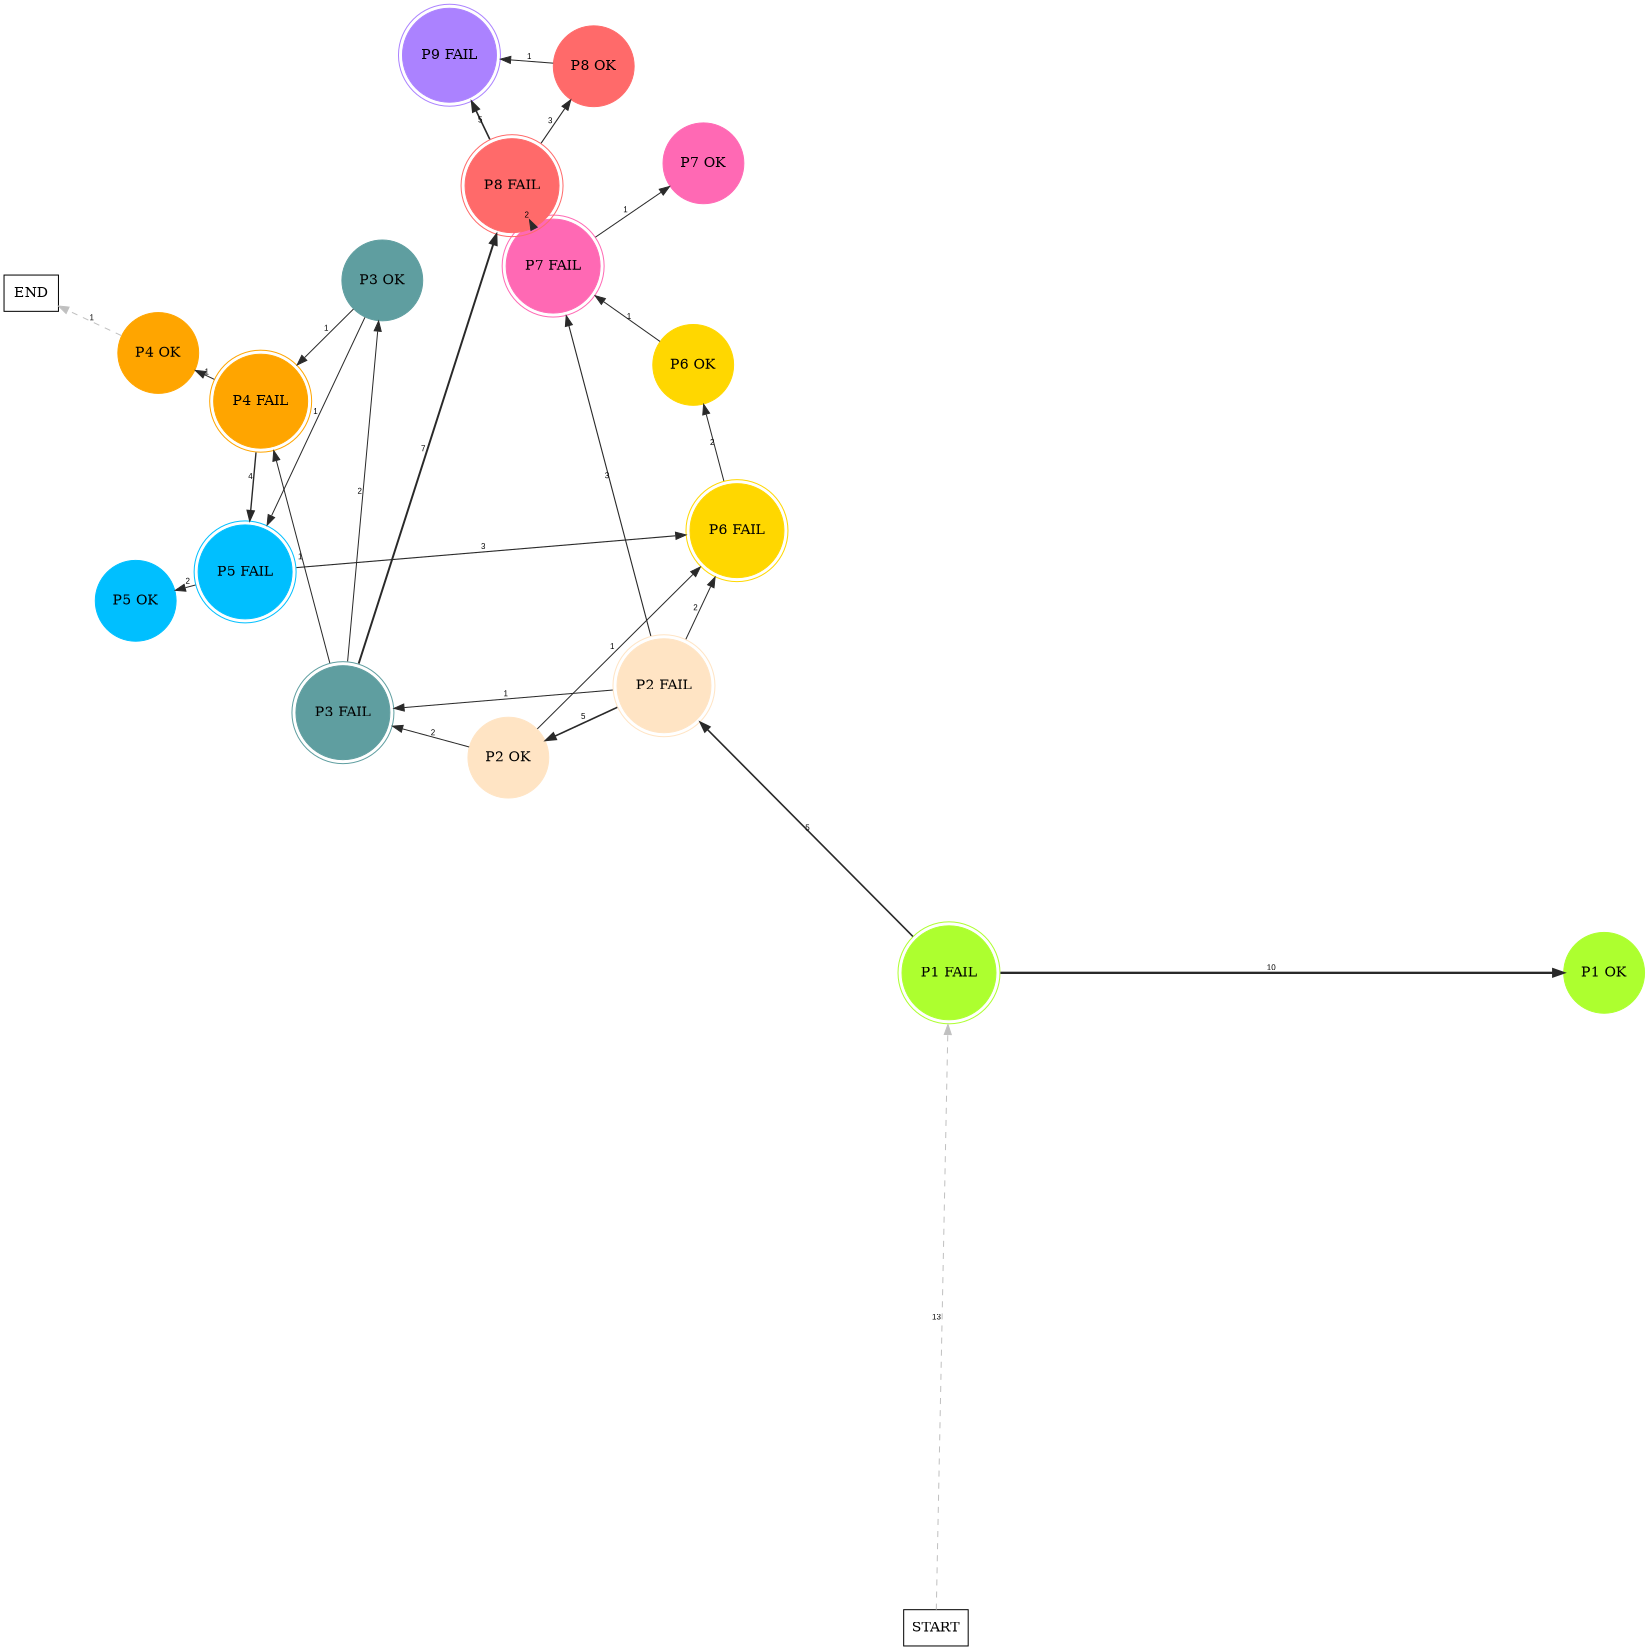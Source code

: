 digraph graphname {
	dpi = 150
	size="16,11!";
	margin = 0;
layout=circo;
"P1 FAIL" [shape=circle, color=greenyellow, peripheries=2, style=filled]"P1 OK" [shape=circle, color=greenyellow, style=filled]"P2 FAIL" [shape=circle, color=bisque, peripheries=2, style=filled]"P3 FAIL" [shape=circle, color=cadetblue, peripheries=2, style=filled]"P4 FAIL" [shape=circle, color=orange, peripheries=2, style=filled]"P5 FAIL" [shape=circle, color=deepskyblue, peripheries=2, style=filled]"P6 FAIL" [shape=circle, color=gold, peripheries=2, style=filled]"P6 OK" [shape=circle, color=gold, style=filled]"P2 OK" [shape=circle, color=bisque, style=filled]"P7 FAIL" [shape=circle, color=hotpink, peripheries=2, style=filled]"P3 OK" [shape=circle, color=cadetblue, style=filled]"P5 OK" [shape=circle, color=deepskyblue, style=filled]"P7 OK" [shape=circle, color=hotpink, style=filled]"P8 FAIL" [shape=circle, color=indianred1, peripheries=2, style=filled]"P9 FAIL" [shape=circle, color=mediumpurple1, peripheries=2, style=filled]"P8 OK" [shape=circle, color=indianred1, style=filled]"P4 OK" [shape=circle, color=orange, style=filled]"START" [shape=box, fillcolor=white, style=filled, color=black]"END" [shape=box, fillcolor=white, style=filled, color=black]"P1 FAIL" -> "P1 OK" [ color=grey16 penwidth = "2.302585092994046"label ="10" labelfloat=false fontname="Arial" fontsize=8]
"P1 FAIL" -> "P2 FAIL" [ color=grey16 penwidth = "1.6094379124341003"label ="5" labelfloat=false fontname="Arial" fontsize=8]
"P2 FAIL" -> "P3 FAIL" [ color=grey16 penwidth = "1"label ="1" labelfloat=false fontname="Arial" fontsize=8]
"P2 FAIL" -> "P6 FAIL" [ color=grey16 penwidth = "1"label ="2" labelfloat=false fontname="Arial" fontsize=8]
"P2 FAIL" -> "P2 OK" [ color=grey16 penwidth = "1.6094379124341003"label ="5" labelfloat=false fontname="Arial" fontsize=8]
"P2 FAIL" -> "P7 FAIL" [ color=grey16 penwidth = "1.0986122886681098"label ="3" labelfloat=false fontname="Arial" fontsize=8]
"P3 FAIL" -> "P4 FAIL" [ color=grey16 penwidth = "1"label ="1" labelfloat=false fontname="Arial" fontsize=8]
"P3 FAIL" -> "P3 OK" [ color=grey16 penwidth = "1"label ="2" labelfloat=false fontname="Arial" fontsize=8]
"P3 FAIL" -> "P8 FAIL" [ color=grey16 penwidth = "1.9459101490553132"label ="7" labelfloat=false fontname="Arial" fontsize=8]
"P4 FAIL" -> "P5 FAIL" [ color=grey16 penwidth = "1.3862943611198906"label ="4" labelfloat=false fontname="Arial" fontsize=8]
"P4 FAIL" -> "P4 OK" [ color=grey16 penwidth = "1"label ="1" labelfloat=false fontname="Arial" fontsize=8]
"P5 FAIL" -> "P6 FAIL" [ color=grey16 penwidth = "1.0986122886681098"label ="3" labelfloat=false fontname="Arial" fontsize=8]
"P5 FAIL" -> "P5 OK" [ color=grey16 penwidth = "1"label ="2" labelfloat=false fontname="Arial" fontsize=8]
"P6 FAIL" -> "P6 OK" [ color=grey16 penwidth = "1"label ="2" labelfloat=false fontname="Arial" fontsize=8]
"P6 OK" -> "P7 FAIL" [ color=grey16 penwidth = "1"label ="1" labelfloat=false fontname="Arial" fontsize=8]
"P2 OK" -> "P3 FAIL" [ color=grey16 penwidth = "1"label ="2" labelfloat=false fontname="Arial" fontsize=8]
"P2 OK" -> "P6 FAIL" [ color=grey16 penwidth = "1"label ="1" labelfloat=false fontname="Arial" fontsize=8]
"P7 FAIL" -> "P7 OK" [ color=grey16 penwidth = "1"label ="1" labelfloat=false fontname="Arial" fontsize=8]
"P7 FAIL" -> "P8 FAIL" [ color=grey16 penwidth = "1"label ="2" labelfloat=false fontname="Arial" fontsize=8]
"P3 OK" -> "P4 FAIL" [ color=grey16 penwidth = "1"label ="1" labelfloat=false fontname="Arial" fontsize=8]
"P3 OK" -> "P5 FAIL" [ color=grey16 penwidth = "1"label ="1" labelfloat=false fontname="Arial" fontsize=8]
"P8 FAIL" -> "P9 FAIL" [ color=grey16 penwidth = "1.6094379124341003"label ="5" labelfloat=false fontname="Arial" fontsize=8]
"P8 FAIL" -> "P8 OK" [ color=grey16 penwidth = "1.0986122886681098"label ="3" labelfloat=false fontname="Arial" fontsize=8]
"P8 OK" -> "P9 FAIL" [ color=grey16 penwidth = "1"label ="1" labelfloat=false fontname="Arial" fontsize=8]
"P4 OK" -> "END" [ style = dashed color=grey label ="1" labelfloat=false fontname="Arial" fontsize=8]
"START" -> "P1 FAIL" [ style = dashed color=grey label ="13" labelfloat=false fontname="Arial" fontsize=8]
}